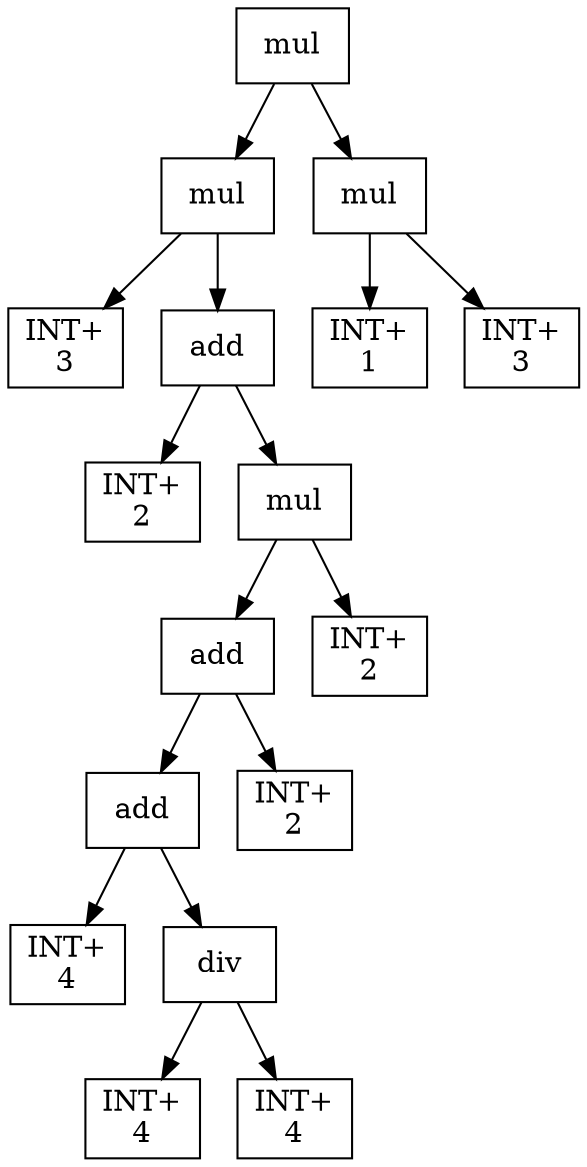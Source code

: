 digraph expr {
  node [shape=box];
  n1 [label="mul"];
  n2 [label="mul"];
  n3 [label="INT+\n3"];
  n4 [label="add"];
  n5 [label="INT+\n2"];
  n6 [label="mul"];
  n7 [label="add"];
  n8 [label="add"];
  n9 [label="INT+\n4"];
  n10 [label="div"];
  n11 [label="INT+\n4"];
  n12 [label="INT+\n4"];
  n10 -> n11;
  n10 -> n12;
  n8 -> n9;
  n8 -> n10;
  n13 [label="INT+\n2"];
  n7 -> n8;
  n7 -> n13;
  n14 [label="INT+\n2"];
  n6 -> n7;
  n6 -> n14;
  n4 -> n5;
  n4 -> n6;
  n2 -> n3;
  n2 -> n4;
  n15 [label="mul"];
  n16 [label="INT+\n1"];
  n17 [label="INT+\n3"];
  n15 -> n16;
  n15 -> n17;
  n1 -> n2;
  n1 -> n15;
}